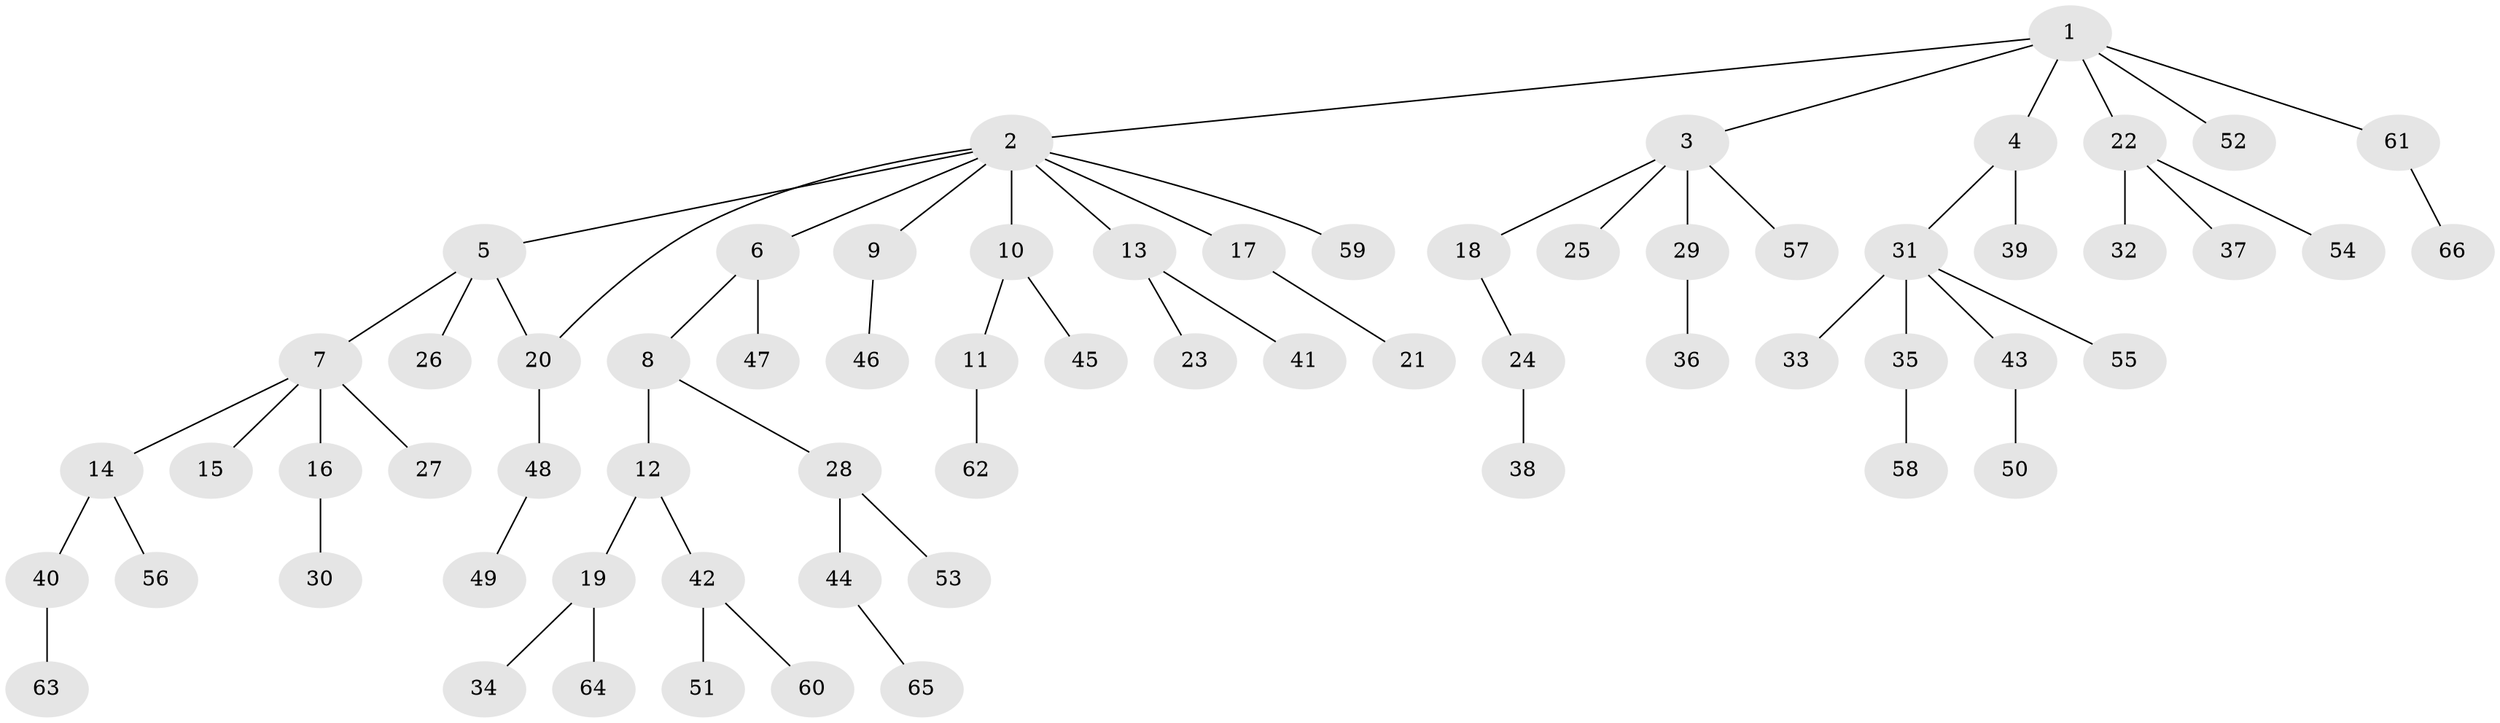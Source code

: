 // Generated by graph-tools (version 1.1) at 2025/13/03/09/25 04:13:34]
// undirected, 66 vertices, 66 edges
graph export_dot {
graph [start="1"]
  node [color=gray90,style=filled];
  1;
  2;
  3;
  4;
  5;
  6;
  7;
  8;
  9;
  10;
  11;
  12;
  13;
  14;
  15;
  16;
  17;
  18;
  19;
  20;
  21;
  22;
  23;
  24;
  25;
  26;
  27;
  28;
  29;
  30;
  31;
  32;
  33;
  34;
  35;
  36;
  37;
  38;
  39;
  40;
  41;
  42;
  43;
  44;
  45;
  46;
  47;
  48;
  49;
  50;
  51;
  52;
  53;
  54;
  55;
  56;
  57;
  58;
  59;
  60;
  61;
  62;
  63;
  64;
  65;
  66;
  1 -- 2;
  1 -- 3;
  1 -- 4;
  1 -- 22;
  1 -- 52;
  1 -- 61;
  2 -- 5;
  2 -- 6;
  2 -- 9;
  2 -- 10;
  2 -- 13;
  2 -- 17;
  2 -- 59;
  2 -- 20;
  3 -- 18;
  3 -- 25;
  3 -- 29;
  3 -- 57;
  4 -- 31;
  4 -- 39;
  5 -- 7;
  5 -- 20;
  5 -- 26;
  6 -- 8;
  6 -- 47;
  7 -- 14;
  7 -- 15;
  7 -- 16;
  7 -- 27;
  8 -- 12;
  8 -- 28;
  9 -- 46;
  10 -- 11;
  10 -- 45;
  11 -- 62;
  12 -- 19;
  12 -- 42;
  13 -- 23;
  13 -- 41;
  14 -- 40;
  14 -- 56;
  16 -- 30;
  17 -- 21;
  18 -- 24;
  19 -- 34;
  19 -- 64;
  20 -- 48;
  22 -- 32;
  22 -- 37;
  22 -- 54;
  24 -- 38;
  28 -- 44;
  28 -- 53;
  29 -- 36;
  31 -- 33;
  31 -- 35;
  31 -- 43;
  31 -- 55;
  35 -- 58;
  40 -- 63;
  42 -- 51;
  42 -- 60;
  43 -- 50;
  44 -- 65;
  48 -- 49;
  61 -- 66;
}

